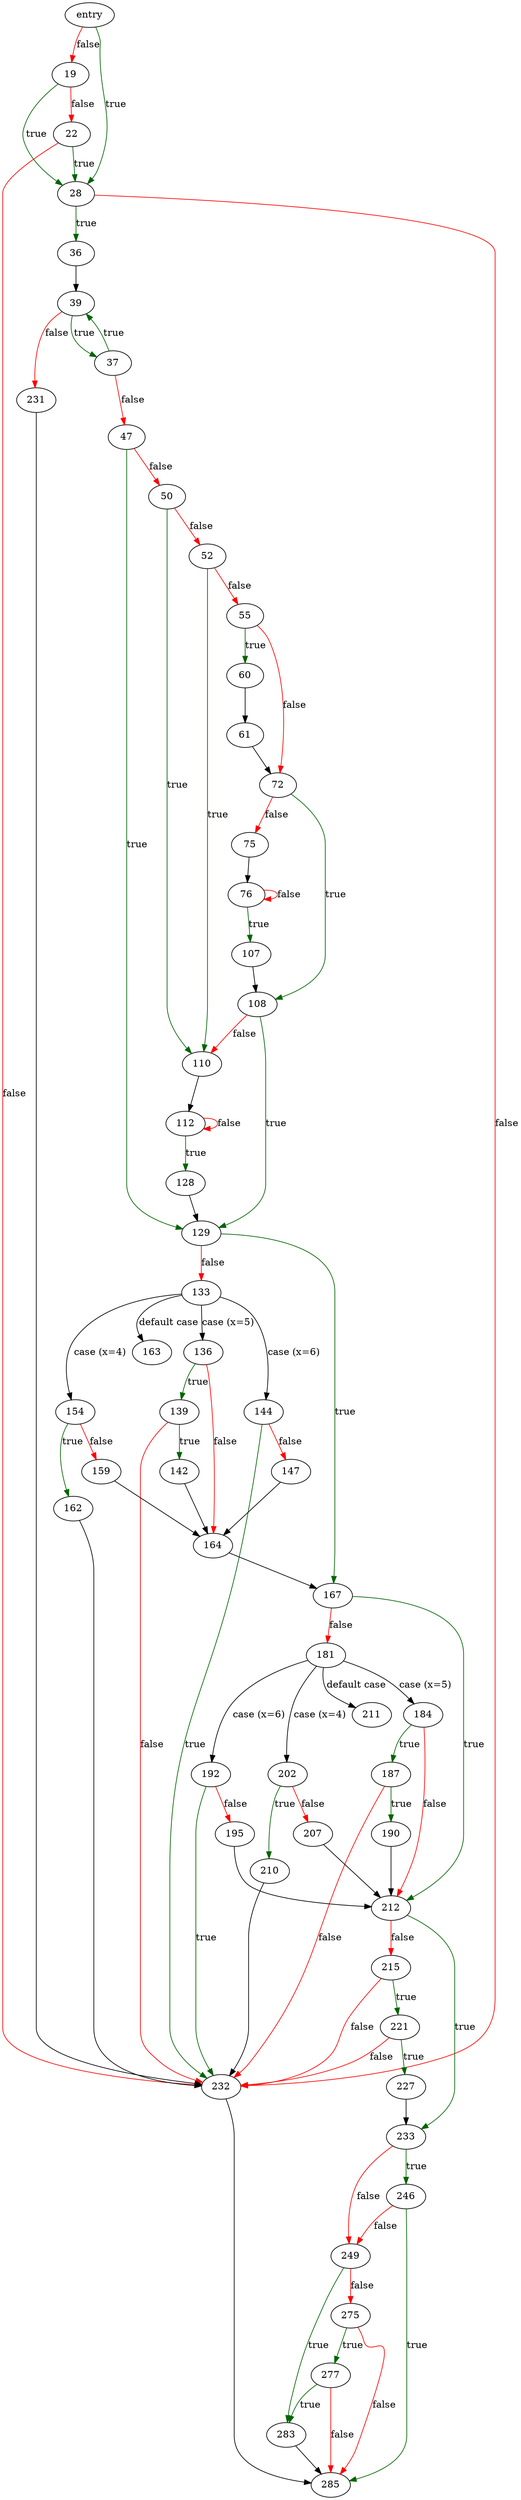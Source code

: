 digraph "posixtime" {
	// Node definitions.
	3 [label=entry];
	19;
	22;
	28;
	36;
	37;
	39;
	47;
	50;
	52;
	55;
	60;
	61;
	72;
	75;
	76;
	107;
	108;
	110;
	112;
	128;
	129;
	133;
	136;
	139;
	142;
	144;
	147;
	154;
	159;
	162;
	163;
	164;
	167;
	181;
	184;
	187;
	190;
	192;
	195;
	202;
	207;
	210;
	211;
	212;
	215;
	221;
	227;
	231;
	232;
	233;
	246;
	249;
	275;
	277;
	283;
	285;

	// Edge definitions.
	3 -> 19 [
		color=red
		label=false
	];
	3 -> 28 [
		color=darkgreen
		label=true
	];
	19 -> 22 [
		color=red
		label=false
	];
	19 -> 28 [
		color=darkgreen
		label=true
	];
	22 -> 28 [
		color=darkgreen
		label=true
	];
	22 -> 232 [
		color=red
		label=false
	];
	28 -> 36 [
		color=darkgreen
		label=true
	];
	28 -> 232 [
		color=red
		label=false
	];
	36 -> 39;
	37 -> 39 [
		color=darkgreen
		label=true
	];
	37 -> 47 [
		color=red
		label=false
	];
	39 -> 37 [
		color=darkgreen
		label=true
	];
	39 -> 231 [
		color=red
		label=false
	];
	47 -> 50 [
		color=red
		label=false
	];
	47 -> 129 [
		color=darkgreen
		label=true
	];
	50 -> 52 [
		color=red
		label=false
	];
	50 -> 110 [
		color=darkgreen
		label=true
	];
	52 -> 55 [
		color=red
		label=false
	];
	52 -> 110 [
		color=darkgreen
		label=true
	];
	55 -> 60 [
		color=darkgreen
		label=true
	];
	55 -> 72 [
		color=red
		label=false
	];
	60 -> 61;
	61 -> 72;
	72 -> 75 [
		color=red
		label=false
	];
	72 -> 108 [
		color=darkgreen
		label=true
	];
	75 -> 76;
	76 -> 76 [
		color=red
		label=false
	];
	76 -> 107 [
		color=darkgreen
		label=true
	];
	107 -> 108;
	108 -> 110 [
		color=red
		label=false
	];
	108 -> 129 [
		color=darkgreen
		label=true
	];
	110 -> 112;
	112 -> 112 [
		color=red
		label=false
	];
	112 -> 128 [
		color=darkgreen
		label=true
	];
	128 -> 129;
	129 -> 133 [
		color=red
		label=false
	];
	129 -> 167 [
		color=darkgreen
		label=true
	];
	133 -> 136 [label="case (x=5)"];
	133 -> 144 [label="case (x=6)"];
	133 -> 154 [label="case (x=4)"];
	133 -> 163 [label="default case"];
	136 -> 139 [
		color=darkgreen
		label=true
	];
	136 -> 164 [
		color=red
		label=false
	];
	139 -> 142 [
		color=darkgreen
		label=true
	];
	139 -> 232 [
		color=red
		label=false
	];
	142 -> 164;
	144 -> 147 [
		color=red
		label=false
	];
	144 -> 232 [
		color=darkgreen
		label=true
	];
	147 -> 164;
	154 -> 159 [
		color=red
		label=false
	];
	154 -> 162 [
		color=darkgreen
		label=true
	];
	159 -> 164;
	162 -> 232;
	164 -> 167;
	167 -> 181 [
		color=red
		label=false
	];
	167 -> 212 [
		color=darkgreen
		label=true
	];
	181 -> 184 [label="case (x=5)"];
	181 -> 192 [label="case (x=6)"];
	181 -> 202 [label="case (x=4)"];
	181 -> 211 [label="default case"];
	184 -> 187 [
		color=darkgreen
		label=true
	];
	184 -> 212 [
		color=red
		label=false
	];
	187 -> 190 [
		color=darkgreen
		label=true
	];
	187 -> 232 [
		color=red
		label=false
	];
	190 -> 212;
	192 -> 195 [
		color=red
		label=false
	];
	192 -> 232 [
		color=darkgreen
		label=true
	];
	195 -> 212;
	202 -> 207 [
		color=red
		label=false
	];
	202 -> 210 [
		color=darkgreen
		label=true
	];
	207 -> 212;
	210 -> 232;
	212 -> 215 [
		color=red
		label=false
	];
	212 -> 233 [
		color=darkgreen
		label=true
	];
	215 -> 221 [
		color=darkgreen
		label=true
	];
	215 -> 232 [
		color=red
		label=false
	];
	221 -> 227 [
		color=darkgreen
		label=true
	];
	221 -> 232 [
		color=red
		label=false
	];
	227 -> 233;
	231 -> 232;
	232 -> 285;
	233 -> 246 [
		color=darkgreen
		label=true
	];
	233 -> 249 [
		color=red
		label=false
	];
	246 -> 249 [
		color=red
		label=false
	];
	246 -> 285 [
		color=darkgreen
		label=true
	];
	249 -> 275 [
		color=red
		label=false
	];
	249 -> 283 [
		color=darkgreen
		label=true
	];
	275 -> 277 [
		color=darkgreen
		label=true
	];
	275 -> 285 [
		color=red
		label=false
	];
	277 -> 283 [
		color=darkgreen
		label=true
	];
	277 -> 285 [
		color=red
		label=false
	];
	283 -> 285;
}